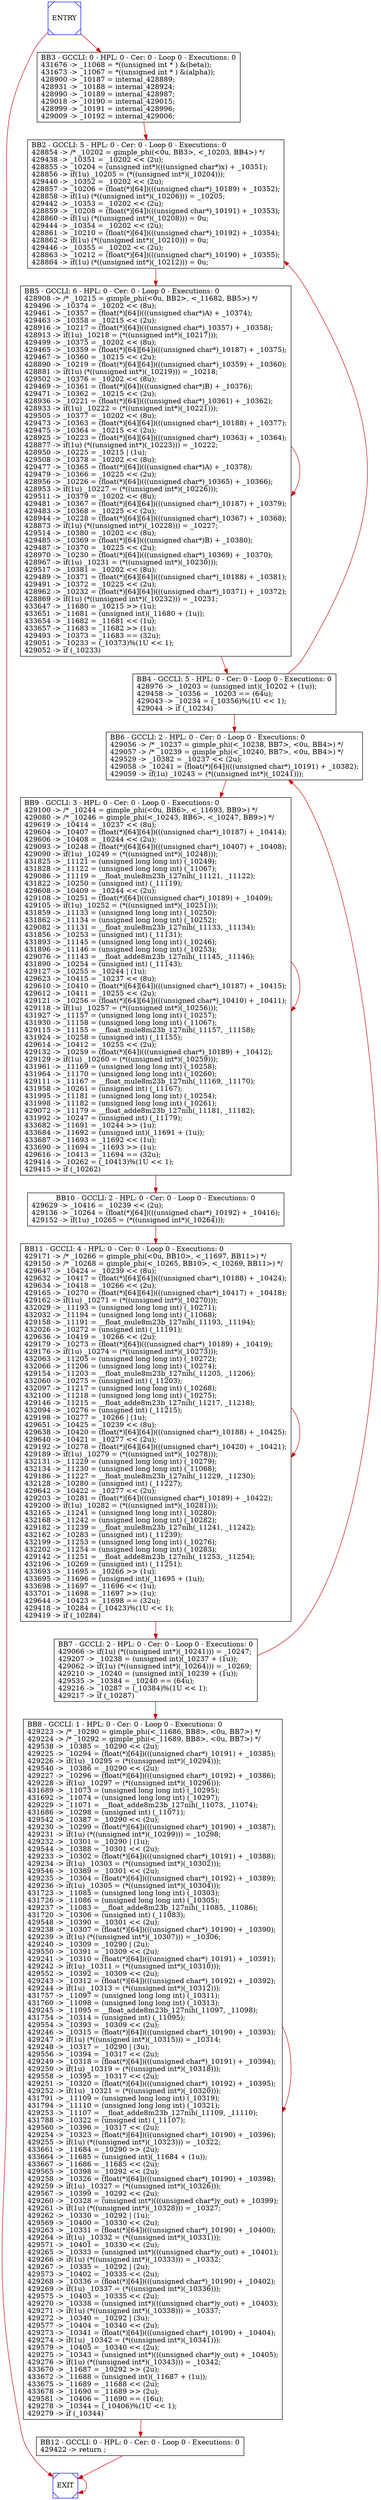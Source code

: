 digraph G {
0[color=blue,shape=Msquare, label="ENTRY"];
1[color=blue,shape=Msquare, label="EXIT"];
2[shape=box, label="BB2 - GCCLI: 5 - HPL: 0 - Cer: 0 - Loop 0 - Executions: 0\l428854 -> /* _10202 = gimple_phi(<0u, BB3>, <_10203, BB4>) */\l429438 -> _10351 = _10202 << (2u);\l428855 -> _10204 = (unsigned int*)(((unsigned char*)x) + _10351);\l428856 -> if(1u) _10205 = (*((unsigned int*)(_10204)));\l429440 -> _10352 = _10202 << (2u);\l428857 -> _10206 = (float(*)[64])(((unsigned char*)_10189) + _10352);\l428858 -> if(1u) (*((unsigned int*)(_10206))) = _10205;\l429442 -> _10353 = _10202 << (2u);\l428859 -> _10208 = (float(*)[64])(((unsigned char*)_10191) + _10353);\l428860 -> if(1u) (*((unsigned int*)(_10208))) = 0u;\l429444 -> _10354 = _10202 << (2u);\l428861 -> _10210 = (float(*)[64])(((unsigned char*)_10192) + _10354);\l428862 -> if(1u) (*((unsigned int*)(_10210))) = 0u;\l429446 -> _10355 = _10202 << (2u);\l428863 -> _10212 = (float(*)[64])(((unsigned char*)_10190) + _10355);\l428864 -> if(1u) (*((unsigned int*)(_10212))) = 0u;\l"];
3[shape=box, label="BB3 - GCCLI: 0 - HPL: 0 - Cer: 0 - Loop 0 - Executions: 0\n431676 -> _11068 = *((unsigned int * ) &(beta));\l431673 -> _11067 = *((unsigned int * ) &(alpha));\l428900 -> _10187 = internal_428889;\l428931 -> _10188 = internal_428924;\l428990 -> _10189 = internal_428987;\l429018 -> _10190 = internal_429015;\l428999 -> _10191 = internal_428996;\l429009 -> _10192 = internal_429006;\l"];
4[shape=box, label="BB4 - GCCLI: 5 - HPL: 0 - Cer: 0 - Loop 0 - Executions: 0\n428976 -> _10203 = (unsigned int)(_10202 + (1u));\l429458 -> _10356 = _10203 == (64u);\l429043 -> _10234 = (_10356)%(1U << 1);\l429044 -> if (_10234)\l"];
5[shape=box, label="BB5 - GCCLI: 6 - HPL: 0 - Cer: 0 - Loop 0 - Executions: 0\l428908 -> /* _10215 = gimple_phi(<0u, BB2>, <_11682, BB5>) */\l429496 -> _10374 = _10202 << (8u);\l429461 -> _10357 = (float(*)[64])(((unsigned char*)A) + _10374);\l429463 -> _10358 = _10215 << (2u);\l428916 -> _10217 = (float(*)[64])(((unsigned char*)_10357) + _10358);\l428913 -> if(1u) _10218 = (*((unsigned int*)(_10217)));\l429499 -> _10375 = _10202 << (8u);\l429465 -> _10359 = (float(*)[64][64])(((unsigned char*)_10187) + _10375);\l429467 -> _10360 = _10215 << (2u);\l428890 -> _10219 = (float(*)[64][64])(((unsigned char*)_10359) + _10360);\l428881 -> if(1u) (*((unsigned int*)(_10219))) = _10218;\l429502 -> _10376 = _10202 << (8u);\l429469 -> _10361 = (float(*)[64])(((unsigned char*)B) + _10376);\l429471 -> _10362 = _10215 << (2u);\l428936 -> _10221 = (float(*)[64])(((unsigned char*)_10361) + _10362);\l428933 -> if(1u) _10222 = (*((unsigned int*)(_10221)));\l429505 -> _10377 = _10202 << (8u);\l429473 -> _10363 = (float(*)[64][64])(((unsigned char*)_10188) + _10377);\l429475 -> _10364 = _10215 << (2u);\l428925 -> _10223 = (float(*)[64][64])(((unsigned char*)_10363) + _10364);\l428877 -> if(1u) (*((unsigned int*)(_10223))) = _10222;\l428950 -> _10225 = _10215 | (1u);\l429508 -> _10378 = _10202 << (8u);\l429477 -> _10365 = (float(*)[64])(((unsigned char*)A) + _10378);\l429479 -> _10366 = _10225 << (2u);\l428956 -> _10226 = (float(*)[64])(((unsigned char*)_10365) + _10366);\l428953 -> if(1u) _10227 = (*((unsigned int*)(_10226)));\l429511 -> _10379 = _10202 << (8u);\l429481 -> _10367 = (float(*)[64][64])(((unsigned char*)_10187) + _10379);\l429483 -> _10368 = _10225 << (2u);\l428944 -> _10228 = (float(*)[64][64])(((unsigned char*)_10367) + _10368);\l428873 -> if(1u) (*((unsigned int*)(_10228))) = _10227;\l429514 -> _10380 = _10202 << (8u);\l429485 -> _10369 = (float(*)[64])(((unsigned char*)B) + _10380);\l429487 -> _10370 = _10225 << (2u);\l428970 -> _10230 = (float(*)[64])(((unsigned char*)_10369) + _10370);\l428967 -> if(1u) _10231 = (*((unsigned int*)(_10230)));\l429517 -> _10381 = _10202 << (8u);\l429489 -> _10371 = (float(*)[64][64])(((unsigned char*)_10188) + _10381);\l429491 -> _10372 = _10225 << (2u);\l428962 -> _10232 = (float(*)[64][64])(((unsigned char*)_10371) + _10372);\l428869 -> if(1u) (*((unsigned int*)(_10232))) = _10231;\l433647 -> _11680 = _10215 >> (1u);\l433651 -> _11681 = (unsigned int)(_11680 + (1u));\l433654 -> _11682 = _11681 << (1u);\l433657 -> _11683 = _11682 >> (1u);\l429493 -> _10373 = _11683 == (32u);\l429051 -> _10233 = (_10373)%(1U << 1);\l429052 -> if (_10233)\l"];
6[shape=box, label="BB6 - GCCLI: 2 - HPL: 0 - Cer: 0 - Loop 0 - Executions: 0\l429056 -> /* _10237 = gimple_phi(<_10238, BB7>, <0u, BB4>) */\l429057 -> /* _10239 = gimple_phi(<_10240, BB7>, <0u, BB4>) */\l429529 -> _10382 = _10237 << (2u);\l429058 -> _10241 = (float(*)[64])(((unsigned char*)_10191) + _10382);\l429059 -> if(1u) _10243 = (*((unsigned int*)(_10241)));\l"];
7[shape=box, label="BB7 - GCCLI: 2 - HPL: 0 - Cer: 0 - Loop 0 - Executions: 0\n429066 -> if(1u) (*((unsigned int*)(_10241))) = _10247;\l429207 -> _10238 = (unsigned int)(_10237 + (1u));\l429062 -> if(1u) (*((unsigned int*)(_10264))) = _10269;\l429210 -> _10240 = (unsigned int)(_10239 + (1u));\l429535 -> _10384 = _10240 == (64u);\l429216 -> _10287 = (_10384)%(1U << 1);\l429217 -> if (_10287)\l"];
8[shape=box, label="BB8 - GCCLI: 1 - HPL: 0 - Cer: 0 - Loop 0 - Executions: 0\l429223 -> /* _10290 = gimple_phi(<_11686, BB8>, <0u, BB7>) */\l429224 -> /* _10292 = gimple_phi(<_11689, BB8>, <0u, BB7>) */\l429538 -> _10385 = _10290 << (2u);\l429225 -> _10294 = (float(*)[64])(((unsigned char*)_10191) + _10385);\l429226 -> if(1u) _10295 = (*((unsigned int*)(_10294)));\l429540 -> _10386 = _10290 << (2u);\l429227 -> _10296 = (float(*)[64])(((unsigned char*)_10192) + _10386);\l429228 -> if(1u) _10297 = (*((unsigned int*)(_10296)));\l431689 -> _11073 = (unsigned long long int) (_10295);\l431692 -> _11074 = (unsigned long long int) (_10297);\l429229 -> _11071 = __float_adde8m23b_127nih(_11073, _11074);\l431686 -> _10298 = (unsigned int) (_11071);\l429542 -> _10387 = _10290 << (2u);\l429230 -> _10299 = (float(*)[64])(((unsigned char*)_10190) + _10387);\l429231 -> if(1u) (*((unsigned int*)(_10299))) = _10298;\l429232 -> _10301 = _10290 | (1u);\l429544 -> _10388 = _10301 << (2u);\l429233 -> _10302 = (float(*)[64])(((unsigned char*)_10191) + _10388);\l429234 -> if(1u) _10303 = (*((unsigned int*)(_10302)));\l429546 -> _10389 = _10301 << (2u);\l429235 -> _10304 = (float(*)[64])(((unsigned char*)_10192) + _10389);\l429236 -> if(1u) _10305 = (*((unsigned int*)(_10304)));\l431723 -> _11085 = (unsigned long long int) (_10303);\l431726 -> _11086 = (unsigned long long int) (_10305);\l429237 -> _11083 = __float_adde8m23b_127nih(_11085, _11086);\l431720 -> _10306 = (unsigned int) (_11083);\l429548 -> _10390 = _10301 << (2u);\l429238 -> _10307 = (float(*)[64])(((unsigned char*)_10190) + _10390);\l429239 -> if(1u) (*((unsigned int*)(_10307))) = _10306;\l429240 -> _10309 = _10290 | (2u);\l429550 -> _10391 = _10309 << (2u);\l429241 -> _10310 = (float(*)[64])(((unsigned char*)_10191) + _10391);\l429242 -> if(1u) _10311 = (*((unsigned int*)(_10310)));\l429552 -> _10392 = _10309 << (2u);\l429243 -> _10312 = (float(*)[64])(((unsigned char*)_10192) + _10392);\l429244 -> if(1u) _10313 = (*((unsigned int*)(_10312)));\l431757 -> _11097 = (unsigned long long int) (_10311);\l431760 -> _11098 = (unsigned long long int) (_10313);\l429245 -> _11095 = __float_adde8m23b_127nih(_11097, _11098);\l431754 -> _10314 = (unsigned int) (_11095);\l429554 -> _10393 = _10309 << (2u);\l429246 -> _10315 = (float(*)[64])(((unsigned char*)_10190) + _10393);\l429247 -> if(1u) (*((unsigned int*)(_10315))) = _10314;\l429248 -> _10317 = _10290 | (3u);\l429556 -> _10394 = _10317 << (2u);\l429249 -> _10318 = (float(*)[64])(((unsigned char*)_10191) + _10394);\l429250 -> if(1u) _10319 = (*((unsigned int*)(_10318)));\l429558 -> _10395 = _10317 << (2u);\l429251 -> _10320 = (float(*)[64])(((unsigned char*)_10192) + _10395);\l429252 -> if(1u) _10321 = (*((unsigned int*)(_10320)));\l431791 -> _11109 = (unsigned long long int) (_10319);\l431794 -> _11110 = (unsigned long long int) (_10321);\l429253 -> _11107 = __float_adde8m23b_127nih(_11109, _11110);\l431788 -> _10322 = (unsigned int) (_11107);\l429560 -> _10396 = _10317 << (2u);\l429254 -> _10323 = (float(*)[64])(((unsigned char*)_10190) + _10396);\l429255 -> if(1u) (*((unsigned int*)(_10323))) = _10322;\l433661 -> _11684 = _10290 >> (2u);\l433664 -> _11685 = (unsigned int)(_11684 + (1u));\l433667 -> _11686 = _11685 << (2u);\l429565 -> _10398 = _10292 << (2u);\l429258 -> _10326 = (float(*)[64])(((unsigned char*)_10190) + _10398);\l429259 -> if(1u) _10327 = (*((unsigned int*)(_10326)));\l429567 -> _10399 = _10292 << (2u);\l429260 -> _10328 = (unsigned int*)(((unsigned char*)y_out) + _10399);\l429261 -> if(1u) (*((unsigned int*)(_10328))) = _10327;\l429262 -> _10330 = _10292 | (1u);\l429569 -> _10400 = _10330 << (2u);\l429263 -> _10331 = (float(*)[64])(((unsigned char*)_10190) + _10400);\l429264 -> if(1u) _10332 = (*((unsigned int*)(_10331)));\l429571 -> _10401 = _10330 << (2u);\l429265 -> _10333 = (unsigned int*)(((unsigned char*)y_out) + _10401);\l429266 -> if(1u) (*((unsigned int*)(_10333))) = _10332;\l429267 -> _10335 = _10292 | (2u);\l429573 -> _10402 = _10335 << (2u);\l429268 -> _10336 = (float(*)[64])(((unsigned char*)_10190) + _10402);\l429269 -> if(1u) _10337 = (*((unsigned int*)(_10336)));\l429575 -> _10403 = _10335 << (2u);\l429270 -> _10338 = (unsigned int*)(((unsigned char*)y_out) + _10403);\l429271 -> if(1u) (*((unsigned int*)(_10338))) = _10337;\l429272 -> _10340 = _10292 | (3u);\l429577 -> _10404 = _10340 << (2u);\l429273 -> _10341 = (float(*)[64])(((unsigned char*)_10190) + _10404);\l429274 -> if(1u) _10342 = (*((unsigned int*)(_10341)));\l429579 -> _10405 = _10340 << (2u);\l429275 -> _10343 = (unsigned int*)(((unsigned char*)y_out) + _10405);\l429276 -> if(1u) (*((unsigned int*)(_10343))) = _10342;\l433670 -> _11687 = _10292 >> (2u);\l433672 -> _11688 = (unsigned int)(_11687 + (1u));\l433675 -> _11689 = _11688 << (2u);\l433678 -> _11690 = _11689 >> (2u);\l429581 -> _10406 = _11690 == (16u);\l429278 -> _10344 = (_10406)%(1U << 1);\l429279 -> if (_10344)\l"];
9[shape=box, label="BB9 - GCCLI: 3 - HPL: 0 - Cer: 0 - Loop 0 - Executions: 0\l429100 -> /* _10244 = gimple_phi(<0u, BB6>, <_11693, BB9>) */\l429080 -> /* _10246 = gimple_phi(<_10243, BB6>, <_10247, BB9>) */\l429619 -> _10414 = _10237 << (8u);\l429604 -> _10407 = (float(*)[64][64])(((unsigned char*)_10187) + _10414);\l429606 -> _10408 = _10244 << (2u);\l429093 -> _10248 = (float(*)[64][64])(((unsigned char*)_10407) + _10408);\l429090 -> if(1u) _10249 = (*((unsigned int*)(_10248)));\l431825 -> _11121 = (unsigned long long int) (_10249);\l431828 -> _11122 = (unsigned long long int) (_11067);\l429086 -> _11119 = __float_mule8m23b_127nih(_11121, _11122);\l431822 -> _10250 = (unsigned int) (_11119);\l429608 -> _10409 = _10244 << (2u);\l429108 -> _10251 = (float(*)[64])(((unsigned char*)_10189) + _10409);\l429105 -> if(1u) _10252 = (*((unsigned int*)(_10251)));\l431859 -> _11133 = (unsigned long long int) (_10250);\l431862 -> _11134 = (unsigned long long int) (_10252);\l429082 -> _11131 = __float_mule8m23b_127nih(_11133, _11134);\l431856 -> _10253 = (unsigned int) (_11131);\l431893 -> _11145 = (unsigned long long int) (_10246);\l431896 -> _11146 = (unsigned long long int) (_10253);\l429076 -> _11143 = __float_adde8m23b_127nih(_11145, _11146);\l431890 -> _10254 = (unsigned int) (_11143);\l429127 -> _10255 = _10244 | (1u);\l429623 -> _10415 = _10237 << (8u);\l429610 -> _10410 = (float(*)[64][64])(((unsigned char*)_10187) + _10415);\l429612 -> _10411 = _10255 << (2u);\l429121 -> _10256 = (float(*)[64][64])(((unsigned char*)_10410) + _10411);\l429118 -> if(1u) _10257 = (*((unsigned int*)(_10256)));\l431927 -> _11157 = (unsigned long long int) (_10257);\l431930 -> _11158 = (unsigned long long int) (_11067);\l429115 -> _11155 = __float_mule8m23b_127nih(_11157, _11158);\l431924 -> _10258 = (unsigned int) (_11155);\l429614 -> _10412 = _10255 << (2u);\l429132 -> _10259 = (float(*)[64])(((unsigned char*)_10189) + _10412);\l429129 -> if(1u) _10260 = (*((unsigned int*)(_10259)));\l431961 -> _11169 = (unsigned long long int) (_10258);\l431964 -> _11170 = (unsigned long long int) (_10260);\l429111 -> _11167 = __float_mule8m23b_127nih(_11169, _11170);\l431958 -> _10261 = (unsigned int) (_11167);\l431995 -> _11181 = (unsigned long long int) (_10254);\l431998 -> _11182 = (unsigned long long int) (_10261);\l429072 -> _11179 = __float_adde8m23b_127nih(_11181, _11182);\l431992 -> _10247 = (unsigned int) (_11179);\l433682 -> _11691 = _10244 >> (1u);\l433684 -> _11692 = (unsigned int)(_11691 + (1u));\l433687 -> _11693 = _11692 << (1u);\l433690 -> _11694 = _11693 >> (1u);\l429616 -> _10413 = _11694 == (32u);\l429414 -> _10262 = (_10413)%(1U << 1);\l429415 -> if (_10262)\l"];
10[shape=box, label="BB10 - GCCLI: 2 - HPL: 0 - Cer: 0 - Loop 0 - Executions: 0\n429629 -> _10416 = _10239 << (2u);\l429136 -> _10264 = (float(*)[64])(((unsigned char*)_10192) + _10416);\l429152 -> if(1u) _10265 = (*((unsigned int*)(_10264)));\l"];
11[shape=box, label="BB11 - GCCLI: 4 - HPL: 0 - Cer: 0 - Loop 0 - Executions: 0\l429171 -> /* _10266 = gimple_phi(<0u, BB10>, <_11697, BB11>) */\l429150 -> /* _10268 = gimple_phi(<_10265, BB10>, <_10269, BB11>) */\l429647 -> _10424 = _10239 << (8u);\l429632 -> _10417 = (float(*)[64][64])(((unsigned char*)_10188) + _10424);\l429634 -> _10418 = _10266 << (2u);\l429165 -> _10270 = (float(*)[64][64])(((unsigned char*)_10417) + _10418);\l429162 -> if(1u) _10271 = (*((unsigned int*)(_10270)));\l432029 -> _11193 = (unsigned long long int) (_10271);\l432032 -> _11194 = (unsigned long long int) (_11068);\l429158 -> _11191 = __float_mule8m23b_127nih(_11193, _11194);\l432026 -> _10272 = (unsigned int) (_11191);\l429636 -> _10419 = _10266 << (2u);\l429179 -> _10273 = (float(*)[64])(((unsigned char*)_10189) + _10419);\l429176 -> if(1u) _10274 = (*((unsigned int*)(_10273)));\l432063 -> _11205 = (unsigned long long int) (_10272);\l432066 -> _11206 = (unsigned long long int) (_10274);\l429154 -> _11203 = __float_mule8m23b_127nih(_11205, _11206);\l432060 -> _10275 = (unsigned int) (_11203);\l432097 -> _11217 = (unsigned long long int) (_10268);\l432100 -> _11218 = (unsigned long long int) (_10275);\l429146 -> _11215 = __float_adde8m23b_127nih(_11217, _11218);\l432094 -> _10276 = (unsigned int) (_11215);\l429198 -> _10277 = _10266 | (1u);\l429651 -> _10425 = _10239 << (8u);\l429638 -> _10420 = (float(*)[64][64])(((unsigned char*)_10188) + _10425);\l429640 -> _10421 = _10277 << (2u);\l429192 -> _10278 = (float(*)[64][64])(((unsigned char*)_10420) + _10421);\l429189 -> if(1u) _10279 = (*((unsigned int*)(_10278)));\l432131 -> _11229 = (unsigned long long int) (_10279);\l432134 -> _11230 = (unsigned long long int) (_11068);\l429186 -> _11227 = __float_mule8m23b_127nih(_11229, _11230);\l432128 -> _10280 = (unsigned int) (_11227);\l429642 -> _10422 = _10277 << (2u);\l429203 -> _10281 = (float(*)[64])(((unsigned char*)_10189) + _10422);\l429200 -> if(1u) _10282 = (*((unsigned int*)(_10281)));\l432165 -> _11241 = (unsigned long long int) (_10280);\l432168 -> _11242 = (unsigned long long int) (_10282);\l429182 -> _11239 = __float_mule8m23b_127nih(_11241, _11242);\l432162 -> _10283 = (unsigned int) (_11239);\l432199 -> _11253 = (unsigned long long int) (_10276);\l432202 -> _11254 = (unsigned long long int) (_10283);\l429142 -> _11251 = __float_adde8m23b_127nih(_11253, _11254);\l432196 -> _10269 = (unsigned int) (_11251);\l433693 -> _11695 = _10266 >> (1u);\l433695 -> _11696 = (unsigned int)(_11695 + (1u));\l433698 -> _11697 = _11696 << (1u);\l433701 -> _11698 = _11697 >> (1u);\l429644 -> _10423 = _11698 == (32u);\l429418 -> _10284 = (_10423)%(1U << 1);\l429419 -> if (_10284)\l"];
12[shape=box, label="BB12 - GCCLI: 0 - HPL: 0 - Cer: 0 - Loop 0 - Executions: 0\n429422 -> return ;\l"];
0->3 [fontcolor=blue, color=red3];
1->1 [fontcolor=blue, color=red3];
2->5 [fontcolor=blue, color=red3];
3->2 [fontcolor=blue, color=red3];
4->6 [fontcolor=blue, color=red3];
4->2 [fontcolor=blue, color=red3];
5->4 [fontcolor=blue, color=red3];
5->5 [fontcolor=blue, color=red3];
6->9 [fontcolor=blue, color=red3];
7->8 [fontcolor=blue, color=red3];
7->6 [fontcolor=blue, color=red3];
8->12 [fontcolor=blue, color=red3];
8->8 [fontcolor=blue, color=red3];
9->10 [fontcolor=blue, color=red3];
9->9 [fontcolor=blue, color=red3];
10->11 [fontcolor=blue, color=red3];
11->7 [fontcolor=blue, color=red3];
11->11 [fontcolor=blue, color=red3];
12->1 [fontcolor=blue, color=red3];
0->1 [fontcolor=blue, color=red3];
}
